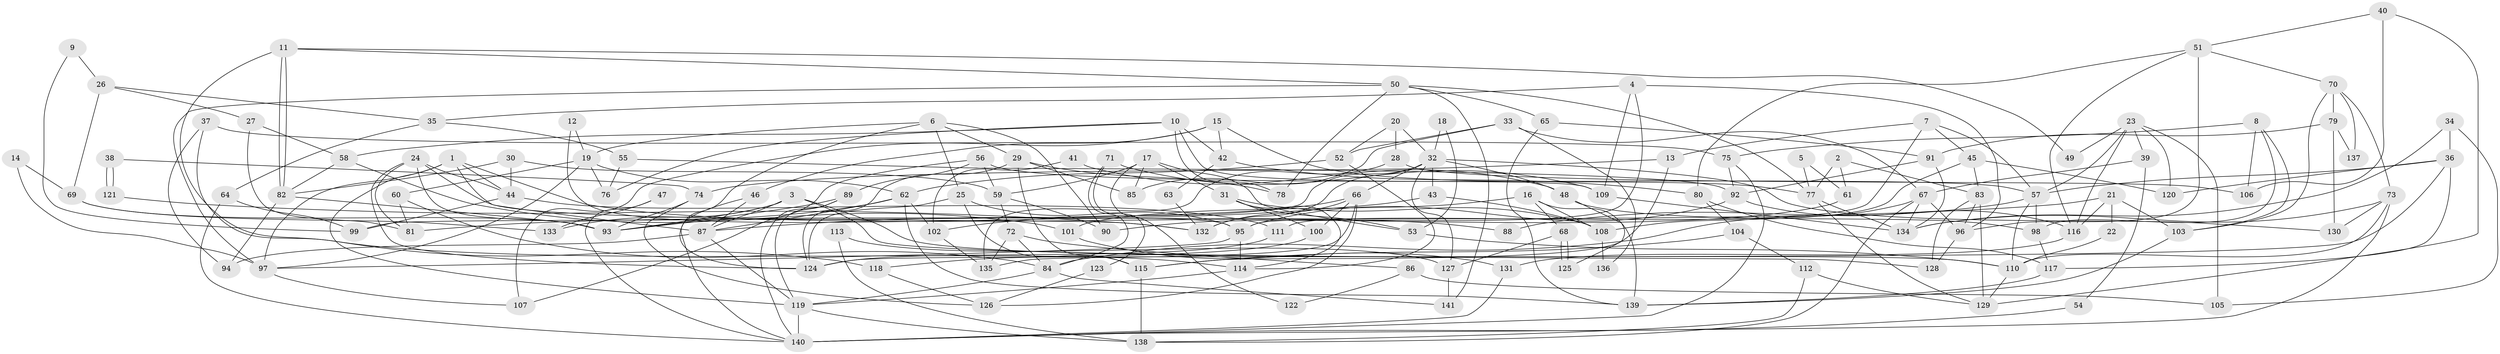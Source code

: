 // coarse degree distribution, {11: 0.05263157894736842, 9: 0.07017543859649122, 4: 0.10526315789473684, 6: 0.14035087719298245, 5: 0.14035087719298245, 7: 0.15789473684210525, 14: 0.017543859649122806, 3: 0.10526315789473684, 10: 0.05263157894736842, 2: 0.10526315789473684, 8: 0.03508771929824561, 16: 0.017543859649122806}
// Generated by graph-tools (version 1.1) at 2025/50/03/04/25 22:50:46]
// undirected, 141 vertices, 282 edges
graph export_dot {
  node [color=gray90,style=filled];
  1;
  2;
  3;
  4;
  5;
  6;
  7;
  8;
  9;
  10;
  11;
  12;
  13;
  14;
  15;
  16;
  17;
  18;
  19;
  20;
  21;
  22;
  23;
  24;
  25;
  26;
  27;
  28;
  29;
  30;
  31;
  32;
  33;
  34;
  35;
  36;
  37;
  38;
  39;
  40;
  41;
  42;
  43;
  44;
  45;
  46;
  47;
  48;
  49;
  50;
  51;
  52;
  53;
  54;
  55;
  56;
  57;
  58;
  59;
  60;
  61;
  62;
  63;
  64;
  65;
  66;
  67;
  68;
  69;
  70;
  71;
  72;
  73;
  74;
  75;
  76;
  77;
  78;
  79;
  80;
  81;
  82;
  83;
  84;
  85;
  86;
  87;
  88;
  89;
  90;
  91;
  92;
  93;
  94;
  95;
  96;
  97;
  98;
  99;
  100;
  101;
  102;
  103;
  104;
  105;
  106;
  107;
  108;
  109;
  110;
  111;
  112;
  113;
  114;
  115;
  116;
  117;
  118;
  119;
  120;
  121;
  122;
  123;
  124;
  125;
  126;
  127;
  128;
  129;
  130;
  131;
  132;
  133;
  134;
  135;
  136;
  137;
  138;
  139;
  140;
  141;
  1 -- 97;
  1 -- 119;
  1 -- 44;
  1 -- 87;
  1 -- 88;
  2 -- 77;
  2 -- 83;
  2 -- 61;
  3 -- 128;
  3 -- 87;
  3 -- 93;
  3 -- 110;
  3 -- 133;
  4 -- 96;
  4 -- 95;
  4 -- 35;
  4 -- 109;
  5 -- 61;
  5 -- 77;
  6 -- 124;
  6 -- 29;
  6 -- 19;
  6 -- 25;
  6 -- 90;
  7 -- 57;
  7 -- 45;
  7 -- 13;
  7 -- 111;
  8 -- 103;
  8 -- 98;
  8 -- 75;
  8 -- 106;
  9 -- 99;
  9 -- 26;
  10 -- 76;
  10 -- 109;
  10 -- 42;
  10 -- 58;
  10 -- 78;
  11 -- 82;
  11 -- 82;
  11 -- 50;
  11 -- 49;
  11 -- 114;
  12 -- 19;
  12 -- 95;
  13 -- 115;
  13 -- 74;
  14 -- 69;
  14 -- 97;
  15 -- 77;
  15 -- 46;
  15 -- 42;
  15 -- 107;
  16 -- 108;
  16 -- 139;
  16 -- 68;
  16 -- 101;
  17 -- 31;
  17 -- 59;
  17 -- 53;
  17 -- 85;
  17 -- 122;
  18 -- 53;
  18 -- 32;
  19 -- 60;
  19 -- 62;
  19 -- 76;
  19 -- 97;
  20 -- 52;
  20 -- 32;
  20 -- 28;
  21 -- 103;
  21 -- 116;
  21 -- 22;
  21 -- 81;
  22 -- 110;
  23 -- 120;
  23 -- 116;
  23 -- 39;
  23 -- 49;
  23 -- 57;
  23 -- 105;
  24 -- 132;
  24 -- 124;
  24 -- 44;
  24 -- 81;
  24 -- 93;
  25 -- 124;
  25 -- 95;
  25 -- 115;
  26 -- 35;
  26 -- 27;
  26 -- 69;
  27 -- 58;
  27 -- 81;
  28 -- 135;
  28 -- 106;
  29 -- 78;
  29 -- 85;
  29 -- 115;
  29 -- 124;
  30 -- 82;
  30 -- 44;
  30 -- 59;
  31 -- 114;
  31 -- 53;
  31 -- 100;
  31 -- 108;
  32 -- 66;
  32 -- 127;
  32 -- 43;
  32 -- 48;
  32 -- 99;
  32 -- 130;
  32 -- 132;
  33 -- 52;
  33 -- 67;
  33 -- 85;
  33 -- 136;
  34 -- 134;
  34 -- 36;
  34 -- 105;
  35 -- 64;
  35 -- 55;
  36 -- 57;
  36 -- 124;
  36 -- 117;
  36 -- 120;
  37 -- 94;
  37 -- 75;
  37 -- 118;
  38 -- 74;
  38 -- 121;
  38 -- 121;
  39 -- 67;
  39 -- 54;
  40 -- 106;
  40 -- 129;
  40 -- 51;
  41 -- 48;
  41 -- 102;
  42 -- 63;
  42 -- 80;
  43 -- 87;
  43 -- 108;
  44 -- 99;
  44 -- 111;
  45 -- 108;
  45 -- 83;
  45 -- 120;
  46 -- 87;
  46 -- 140;
  47 -- 140;
  47 -- 133;
  48 -- 98;
  48 -- 125;
  50 -- 97;
  50 -- 65;
  50 -- 77;
  50 -- 78;
  50 -- 141;
  51 -- 70;
  51 -- 80;
  51 -- 96;
  51 -- 116;
  52 -- 114;
  52 -- 62;
  53 -- 110;
  54 -- 140;
  55 -- 92;
  55 -- 76;
  56 -- 107;
  56 -- 89;
  56 -- 57;
  56 -- 59;
  57 -- 88;
  57 -- 98;
  57 -- 110;
  58 -- 82;
  58 -- 101;
  59 -- 72;
  59 -- 90;
  60 -- 81;
  60 -- 84;
  61 -- 90;
  62 -- 93;
  62 -- 87;
  62 -- 102;
  62 -- 139;
  63 -- 132;
  64 -- 99;
  64 -- 140;
  65 -- 139;
  65 -- 91;
  66 -- 135;
  66 -- 126;
  66 -- 100;
  66 -- 102;
  66 -- 132;
  67 -- 138;
  67 -- 134;
  67 -- 84;
  67 -- 96;
  68 -- 125;
  68 -- 125;
  68 -- 127;
  69 -- 93;
  69 -- 133;
  70 -- 73;
  70 -- 79;
  70 -- 103;
  70 -- 137;
  71 -- 84;
  71 -- 109;
  71 -- 123;
  72 -- 84;
  72 -- 86;
  72 -- 135;
  73 -- 140;
  73 -- 110;
  73 -- 130;
  73 -- 134;
  74 -- 93;
  74 -- 126;
  75 -- 140;
  75 -- 92;
  77 -- 129;
  77 -- 134;
  79 -- 130;
  79 -- 91;
  79 -- 137;
  80 -- 104;
  80 -- 117;
  82 -- 93;
  82 -- 94;
  83 -- 96;
  83 -- 129;
  83 -- 128;
  84 -- 119;
  84 -- 141;
  86 -- 105;
  86 -- 122;
  87 -- 94;
  87 -- 119;
  89 -- 119;
  89 -- 93;
  89 -- 140;
  91 -- 134;
  91 -- 92;
  92 -- 116;
  92 -- 95;
  95 -- 97;
  95 -- 114;
  96 -- 128;
  97 -- 107;
  98 -- 117;
  100 -- 118;
  101 -- 131;
  102 -- 135;
  103 -- 139;
  104 -- 115;
  104 -- 112;
  108 -- 136;
  109 -- 134;
  110 -- 129;
  111 -- 124;
  112 -- 138;
  112 -- 129;
  113 -- 127;
  113 -- 138;
  114 -- 119;
  115 -- 138;
  116 -- 131;
  117 -- 139;
  118 -- 126;
  119 -- 138;
  119 -- 140;
  121 -- 132;
  123 -- 126;
  127 -- 141;
  131 -- 140;
}
